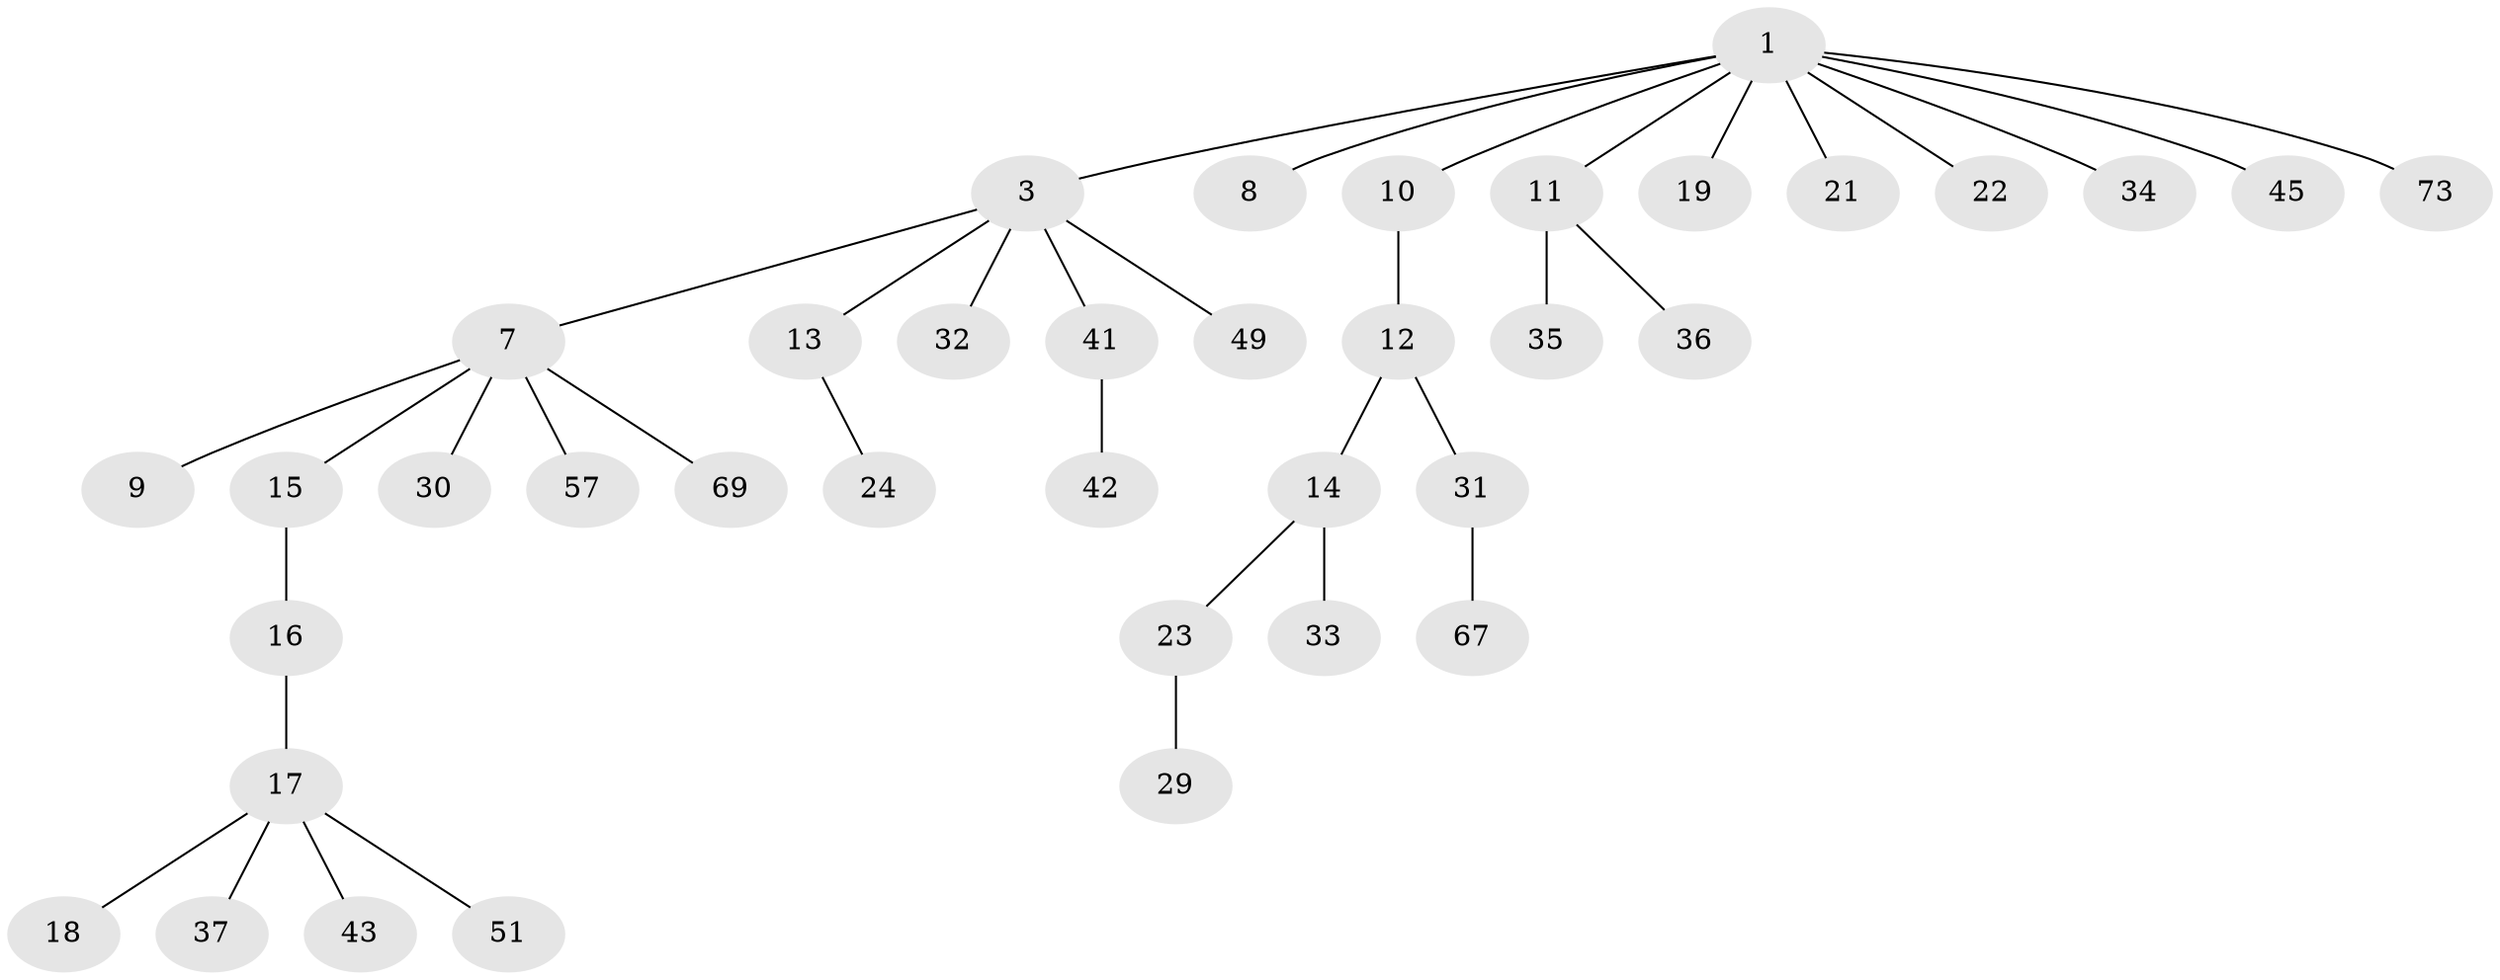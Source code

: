 // original degree distribution, {5: 0.05263157894736842, 1: 0.5394736842105263, 7: 0.013157894736842105, 4: 0.05263157894736842, 3: 0.07894736842105263, 6: 0.02631578947368421, 2: 0.23684210526315788}
// Generated by graph-tools (version 1.1) at 2025/19/03/04/25 18:19:17]
// undirected, 38 vertices, 37 edges
graph export_dot {
graph [start="1"]
  node [color=gray90,style=filled];
  1 [super="+2+4"];
  3 [super="+5+25+27"];
  7;
  8 [super="+71+58"];
  9 [super="+50"];
  10;
  11 [super="+20"];
  12 [super="+54+46"];
  13;
  14;
  15 [super="+47"];
  16 [super="+26+28"];
  17;
  18;
  19 [super="+76"];
  21;
  22 [super="+52+72"];
  23 [super="+66+75+38"];
  24 [super="+39+59+40"];
  29 [super="+44"];
  30;
  31;
  32;
  33;
  34 [super="+48"];
  35;
  36 [super="+60"];
  37 [super="+74"];
  41;
  42;
  43 [super="+55"];
  45 [super="+53"];
  49 [super="+56"];
  51;
  57;
  67;
  69;
  73;
  1 -- 3;
  1 -- 11;
  1 -- 45;
  1 -- 34;
  1 -- 8;
  1 -- 73;
  1 -- 10;
  1 -- 19;
  1 -- 21;
  1 -- 22;
  3 -- 7;
  3 -- 13;
  3 -- 41;
  3 -- 32;
  3 -- 49;
  7 -- 9;
  7 -- 15;
  7 -- 30;
  7 -- 57;
  7 -- 69;
  10 -- 12;
  11 -- 36;
  11 -- 35;
  12 -- 14;
  12 -- 31;
  13 -- 24;
  14 -- 23;
  14 -- 33;
  15 -- 16;
  16 -- 17;
  17 -- 18;
  17 -- 37;
  17 -- 43;
  17 -- 51;
  23 -- 29;
  31 -- 67;
  41 -- 42;
}
